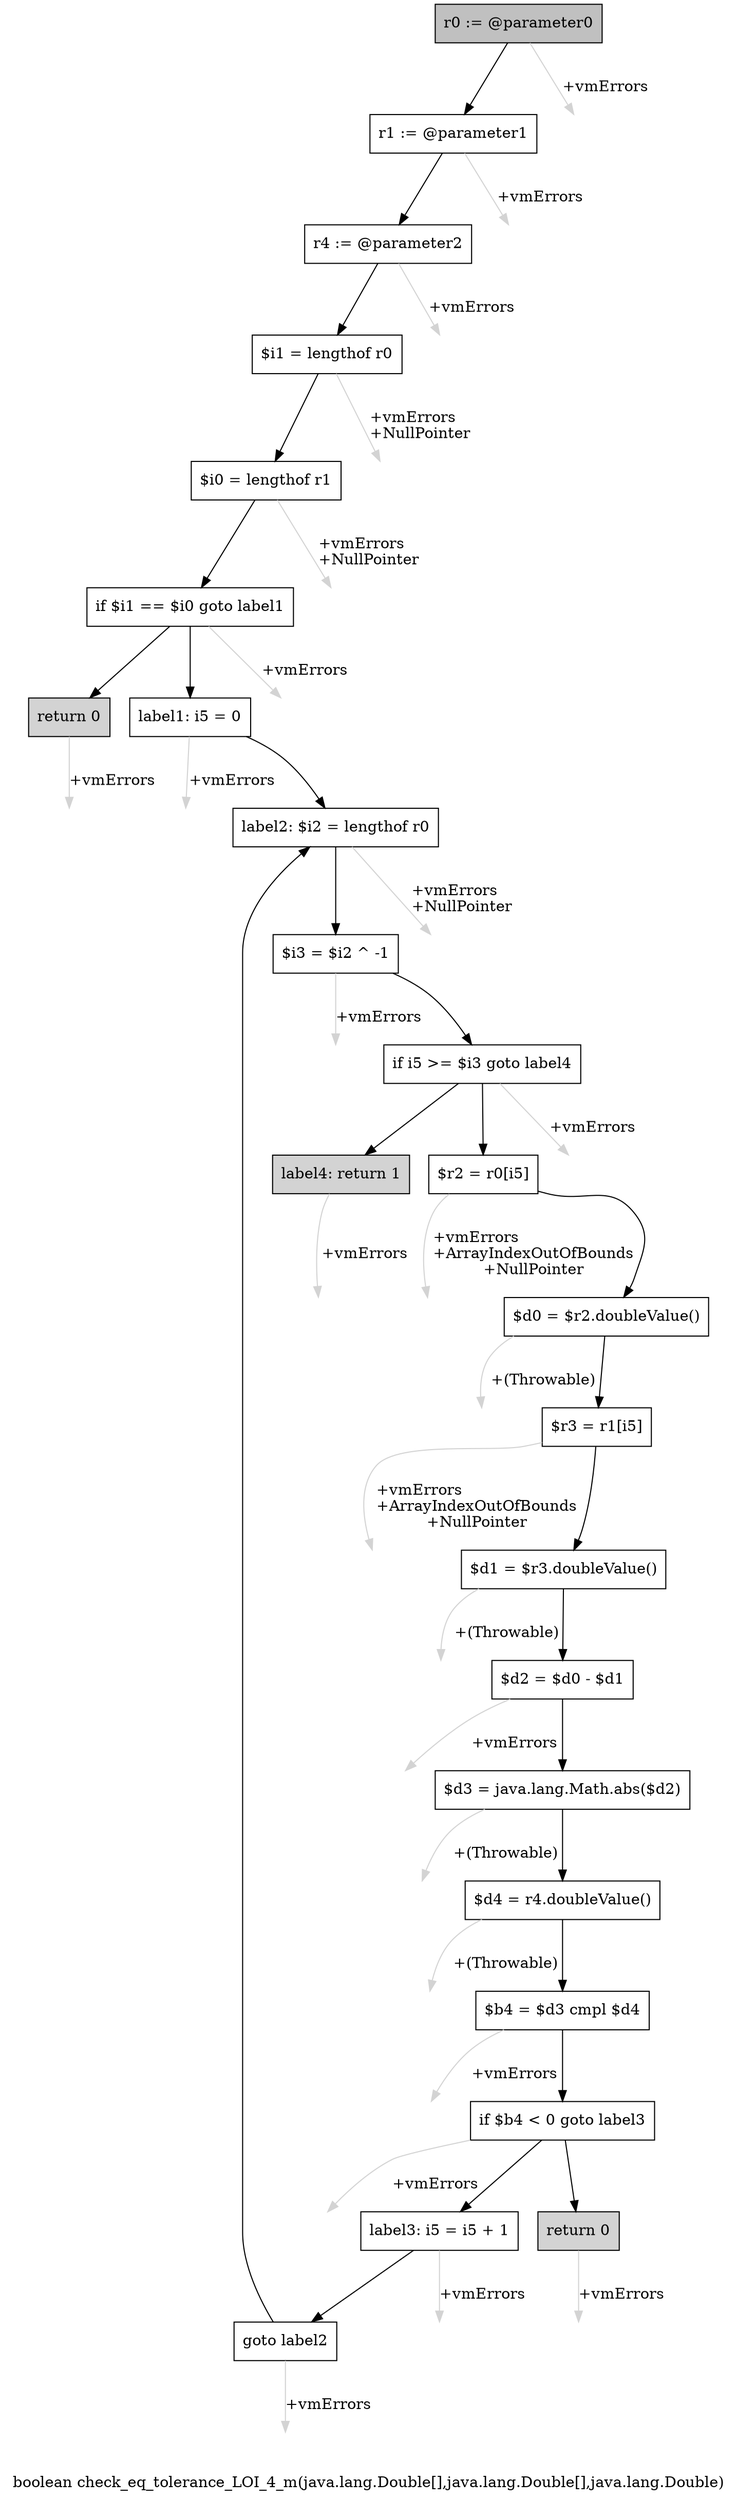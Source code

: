 digraph "boolean check_eq_tolerance_LOI_4_m(java.lang.Double[],java.lang.Double[],java.lang.Double)" {
    label="boolean check_eq_tolerance_LOI_4_m(java.lang.Double[],java.lang.Double[],java.lang.Double)";
    node [shape=box];
    "0" [style=filled,fillcolor=gray,label="r0 := @parameter0",];
    "1" [label="r1 := @parameter1",];
    "0"->"1" [color=black,];
    "24" [style=invis,label="Esc",];
    "0"->"24" [color=lightgray,label="\l+vmErrors",];
    "2" [label="r4 := @parameter2",];
    "1"->"2" [color=black,];
    "25" [style=invis,label="Esc",];
    "1"->"25" [color=lightgray,label="\l+vmErrors",];
    "3" [label="$i1 = lengthof r0",];
    "2"->"3" [color=black,];
    "26" [style=invis,label="Esc",];
    "2"->"26" [color=lightgray,label="\l+vmErrors",];
    "4" [label="$i0 = lengthof r1",];
    "3"->"4" [color=black,];
    "27" [style=invis,label="Esc",];
    "3"->"27" [color=lightgray,label="\l+vmErrors\l+NullPointer",];
    "5" [label="if $i1 == $i0 goto label1",];
    "4"->"5" [color=black,];
    "28" [style=invis,label="Esc",];
    "4"->"28" [color=lightgray,label="\l+vmErrors\l+NullPointer",];
    "6" [style=filled,fillcolor=lightgray,label="return 0",];
    "5"->"6" [color=black,];
    "7" [label="label1: i5 = 0",];
    "5"->"7" [color=black,];
    "29" [style=invis,label="Esc",];
    "5"->"29" [color=lightgray,label="\l+vmErrors",];
    "30" [style=invis,label="Esc",];
    "6"->"30" [color=lightgray,label="\l+vmErrors",];
    "8" [label="label2: $i2 = lengthof r0",];
    "7"->"8" [color=black,];
    "31" [style=invis,label="Esc",];
    "7"->"31" [color=lightgray,label="\l+vmErrors",];
    "9" [label="$i3 = $i2 ^ -1",];
    "8"->"9" [color=black,];
    "32" [style=invis,label="Esc",];
    "8"->"32" [color=lightgray,label="\l+vmErrors\l+NullPointer",];
    "10" [label="if i5 >= $i3 goto label4",];
    "9"->"10" [color=black,];
    "33" [style=invis,label="Esc",];
    "9"->"33" [color=lightgray,label="\l+vmErrors",];
    "11" [label="$r2 = r0[i5]",];
    "10"->"11" [color=black,];
    "23" [style=filled,fillcolor=lightgray,label="label4: return 1",];
    "10"->"23" [color=black,];
    "34" [style=invis,label="Esc",];
    "10"->"34" [color=lightgray,label="\l+vmErrors",];
    "12" [label="$d0 = $r2.doubleValue()",];
    "11"->"12" [color=black,];
    "35" [style=invis,label="Esc",];
    "11"->"35" [color=lightgray,label="\l+vmErrors\l+ArrayIndexOutOfBounds\l+NullPointer",];
    "13" [label="$r3 = r1[i5]",];
    "12"->"13" [color=black,];
    "36" [style=invis,label="Esc",];
    "12"->"36" [color=lightgray,label="\l+(Throwable)",];
    "14" [label="$d1 = $r3.doubleValue()",];
    "13"->"14" [color=black,];
    "37" [style=invis,label="Esc",];
    "13"->"37" [color=lightgray,label="\l+vmErrors\l+ArrayIndexOutOfBounds\l+NullPointer",];
    "15" [label="$d2 = $d0 - $d1",];
    "14"->"15" [color=black,];
    "38" [style=invis,label="Esc",];
    "14"->"38" [color=lightgray,label="\l+(Throwable)",];
    "16" [label="$d3 = java.lang.Math.abs($d2)",];
    "15"->"16" [color=black,];
    "39" [style=invis,label="Esc",];
    "15"->"39" [color=lightgray,label="\l+vmErrors",];
    "17" [label="$d4 = r4.doubleValue()",];
    "16"->"17" [color=black,];
    "40" [style=invis,label="Esc",];
    "16"->"40" [color=lightgray,label="\l+(Throwable)",];
    "18" [label="$b4 = $d3 cmpl $d4",];
    "17"->"18" [color=black,];
    "41" [style=invis,label="Esc",];
    "17"->"41" [color=lightgray,label="\l+(Throwable)",];
    "19" [label="if $b4 < 0 goto label3",];
    "18"->"19" [color=black,];
    "42" [style=invis,label="Esc",];
    "18"->"42" [color=lightgray,label="\l+vmErrors",];
    "20" [style=filled,fillcolor=lightgray,label="return 0",];
    "19"->"20" [color=black,];
    "21" [label="label3: i5 = i5 + 1",];
    "19"->"21" [color=black,];
    "43" [style=invis,label="Esc",];
    "19"->"43" [color=lightgray,label="\l+vmErrors",];
    "44" [style=invis,label="Esc",];
    "20"->"44" [color=lightgray,label="\l+vmErrors",];
    "22" [label="goto label2",];
    "21"->"22" [color=black,];
    "45" [style=invis,label="Esc",];
    "21"->"45" [color=lightgray,label="\l+vmErrors",];
    "22"->"8" [color=black,];
    "46" [style=invis,label="Esc",];
    "22"->"46" [color=lightgray,label="\l+vmErrors",];
    "47" [style=invis,label="Esc",];
    "23"->"47" [color=lightgray,label="\l+vmErrors",];
}
